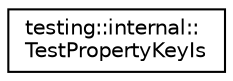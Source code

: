 digraph "Иерархия классов. Графический вид."
{
 // LATEX_PDF_SIZE
  edge [fontname="Helvetica",fontsize="10",labelfontname="Helvetica",labelfontsize="10"];
  node [fontname="Helvetica",fontsize="10",shape=record];
  rankdir="LR";
  Node0 [label="testing::internal::\lTestPropertyKeyIs",height=0.2,width=0.4,color="black", fillcolor="white", style="filled",URL="$classtesting_1_1internal_1_1TestPropertyKeyIs.html",tooltip=" "];
}
